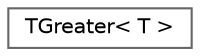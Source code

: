 digraph "Graphical Class Hierarchy"
{
 // INTERACTIVE_SVG=YES
 // LATEX_PDF_SIZE
  bgcolor="transparent";
  edge [fontname=Helvetica,fontsize=10,labelfontname=Helvetica,labelfontsize=10];
  node [fontname=Helvetica,fontsize=10,shape=box,height=0.2,width=0.4];
  rankdir="LR";
  Node0 [id="Node000000",label="TGreater\< T \>",height=0.2,width=0.4,color="grey40", fillcolor="white", style="filled",URL="$d8/dd5/structTGreater.html",tooltip="Binary predicate class for sorting elements in reverse order."];
}
